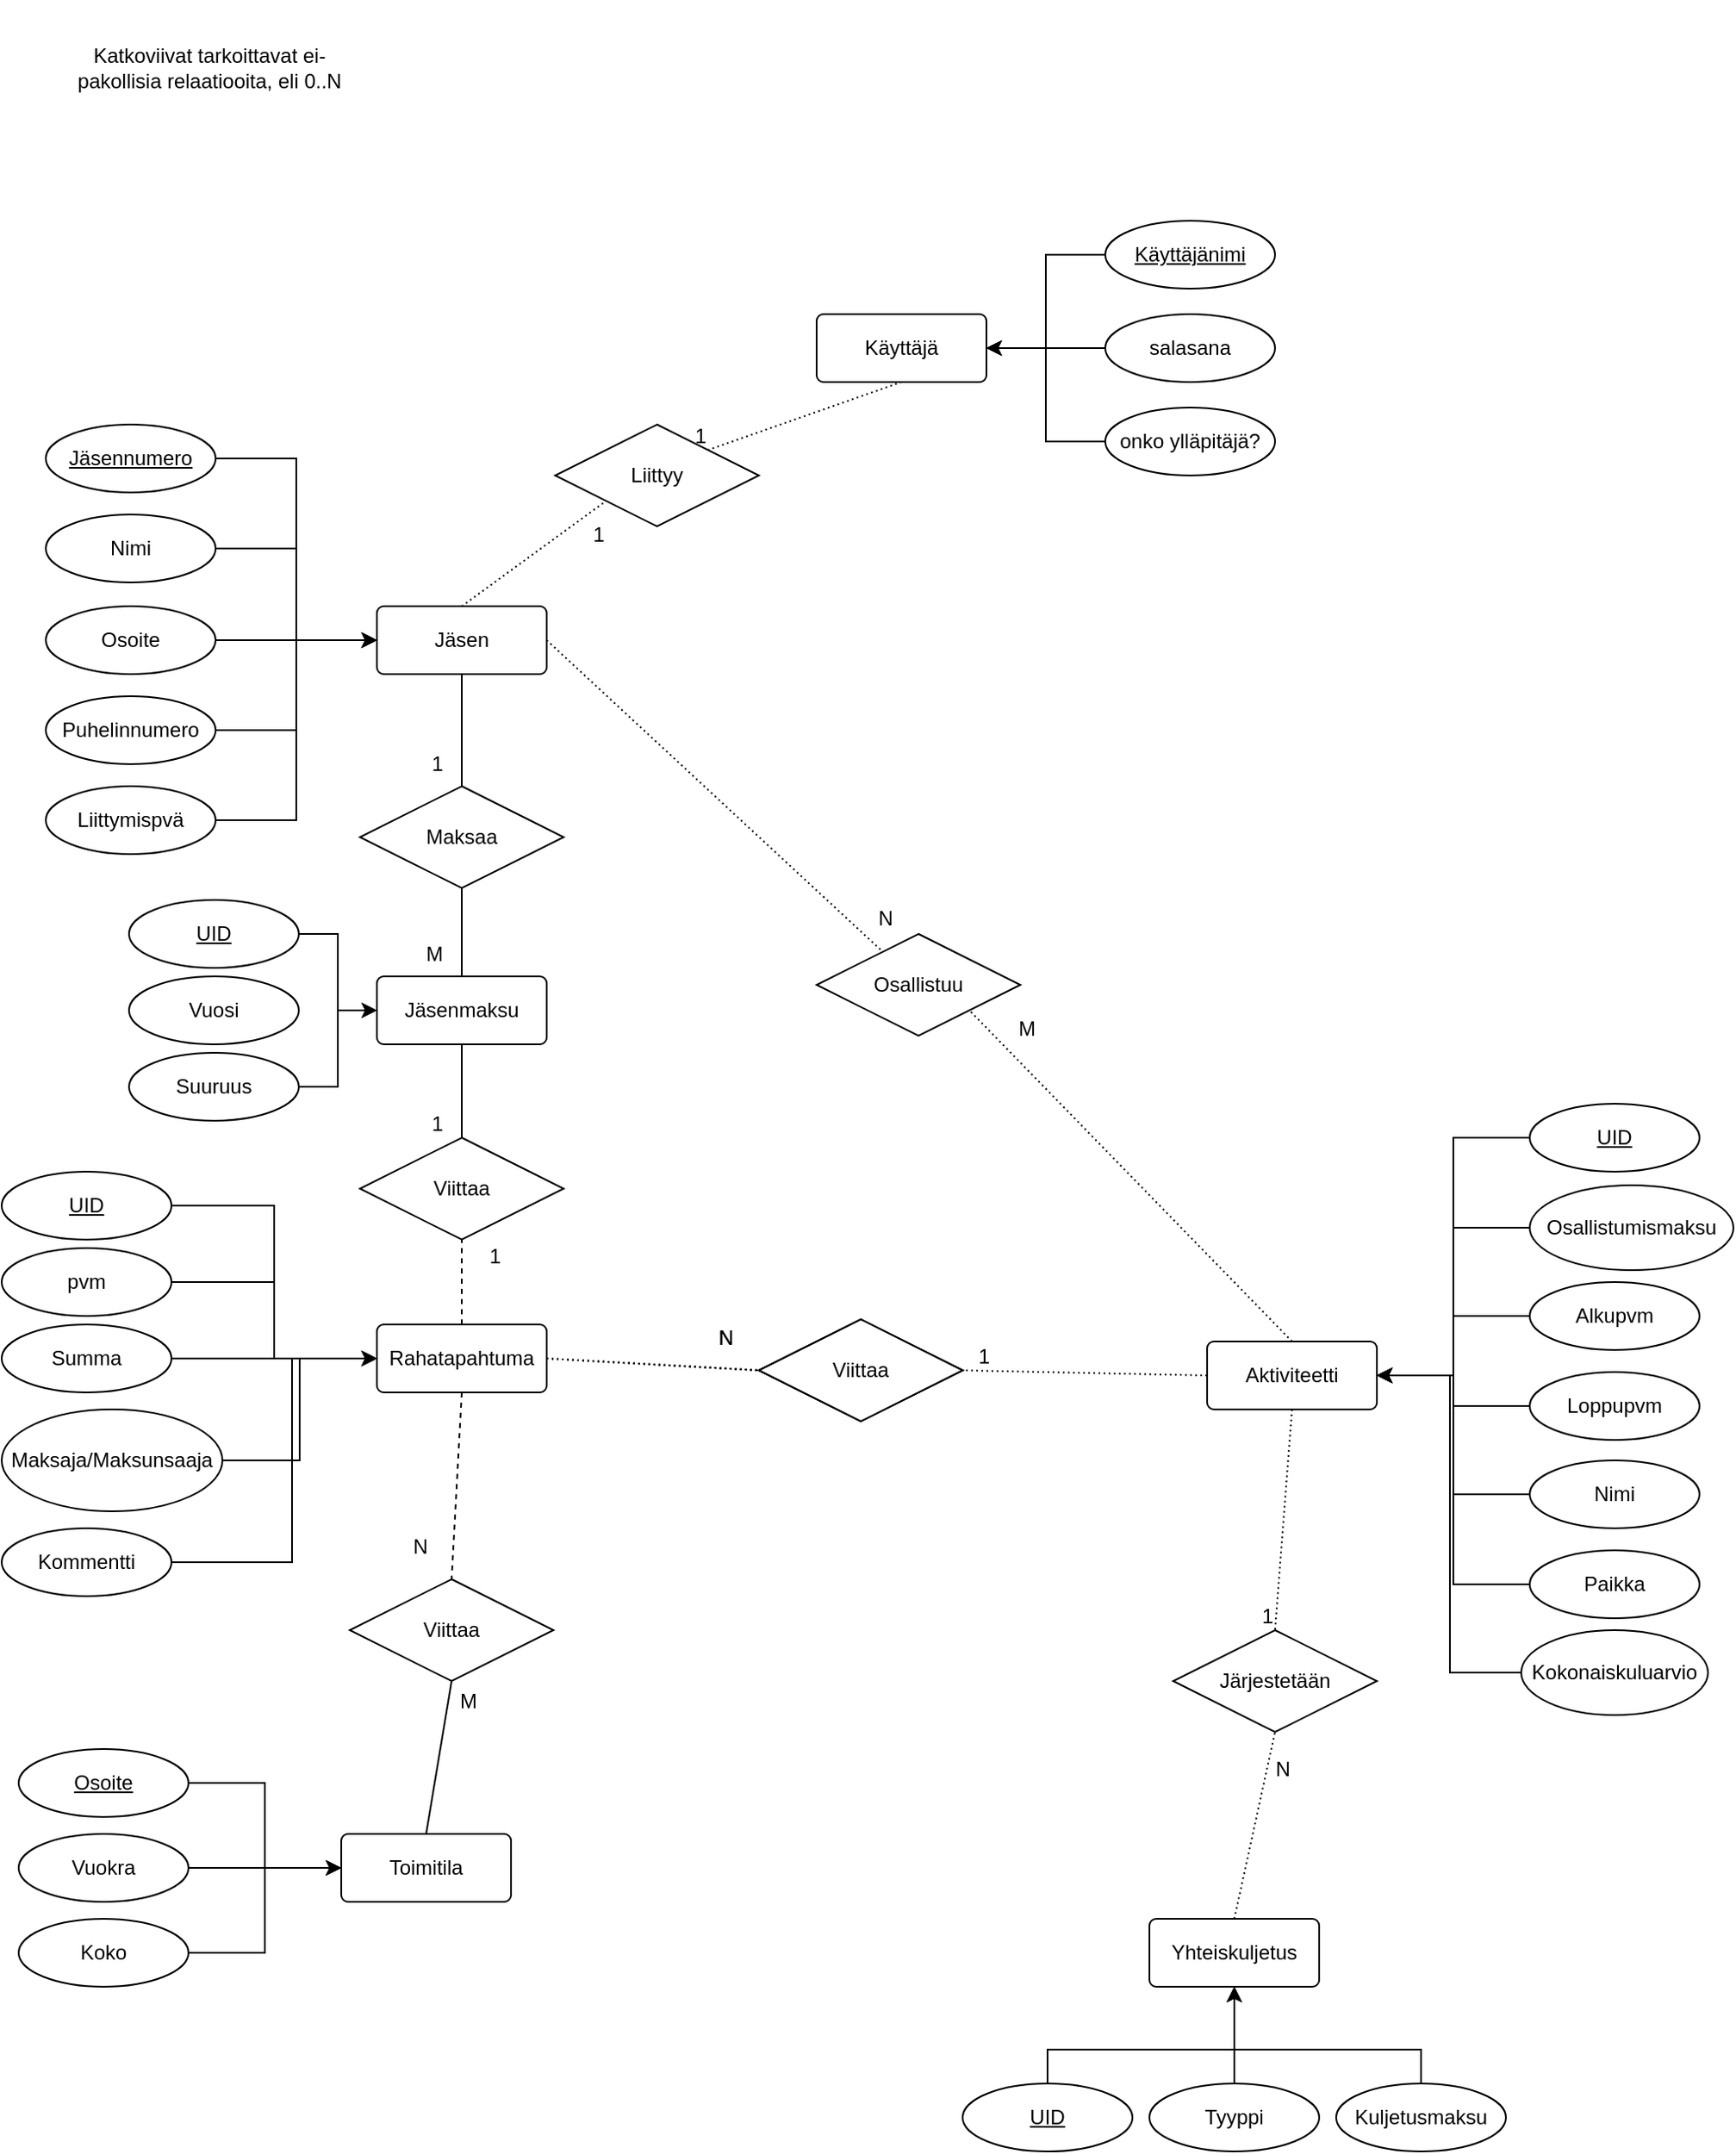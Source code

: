<mxfile version="15.3.8" type="github" pages="2">
  <diagram id="R2lEEEUBdFMjLlhIrx00" name="ER Malli">
    <mxGraphModel dx="981" dy="513" grid="1" gridSize="10" guides="1" tooltips="1" connect="1" arrows="1" fold="1" page="1" pageScale="1" pageWidth="1169" pageHeight="1654" math="0" shadow="0" extFonts="Permanent Marker^https://fonts.googleapis.com/css?family=Permanent+Marker">
      <root>
        <mxCell id="0" />
        <mxCell id="1" parent="0" />
        <mxCell id="zFyLHHzCs4TzFvDmoegh-64" value="Liittyy" style="shape=rhombus;perimeter=rhombusPerimeter;whiteSpace=wrap;html=1;align=center;" vertex="1" parent="1">
          <mxGeometry x="386" y="300" width="120" height="60" as="geometry" />
        </mxCell>
        <mxCell id="zFyLHHzCs4TzFvDmoegh-57" value="Viittaa" style="shape=rhombus;perimeter=rhombusPerimeter;whiteSpace=wrap;html=1;align=center;" vertex="1" parent="1">
          <mxGeometry x="265" y="980" width="120" height="60" as="geometry" />
        </mxCell>
        <mxCell id="zFyLHHzCs4TzFvDmoegh-4" value="" style="group" vertex="1" connectable="0" parent="1">
          <mxGeometry x="770" y="700" width="310" height="360" as="geometry" />
        </mxCell>
        <mxCell id="cWKgkjVp8EU27pou5Kx9-12" value="&lt;div&gt;Aktiviteetti&lt;/div&gt;" style="rounded=1;arcSize=10;whiteSpace=wrap;html=1;align=center;" parent="zFyLHHzCs4TzFvDmoegh-4" vertex="1">
          <mxGeometry y="140" width="100" height="40" as="geometry" />
        </mxCell>
        <mxCell id="cWKgkjVp8EU27pou5Kx9-54" style="edgeStyle=orthogonalEdgeStyle;rounded=0;orthogonalLoop=1;jettySize=auto;html=1;entryX=1;entryY=0.5;entryDx=0;entryDy=0;" parent="zFyLHHzCs4TzFvDmoegh-4" source="cWKgkjVp8EU27pou5Kx9-33" target="cWKgkjVp8EU27pou5Kx9-12" edge="1">
          <mxGeometry relative="1" as="geometry" />
        </mxCell>
        <mxCell id="cWKgkjVp8EU27pou5Kx9-33" value="Alkupvm" style="ellipse;whiteSpace=wrap;html=1;align=center;" parent="zFyLHHzCs4TzFvDmoegh-4" vertex="1">
          <mxGeometry x="190" y="105" width="100" height="40" as="geometry" />
        </mxCell>
        <mxCell id="cWKgkjVp8EU27pou5Kx9-55" style="edgeStyle=orthogonalEdgeStyle;rounded=0;orthogonalLoop=1;jettySize=auto;html=1;" parent="zFyLHHzCs4TzFvDmoegh-4" source="cWKgkjVp8EU27pou5Kx9-34" target="cWKgkjVp8EU27pou5Kx9-12" edge="1">
          <mxGeometry relative="1" as="geometry">
            <mxPoint x="120" y="190" as="targetPoint" />
          </mxGeometry>
        </mxCell>
        <mxCell id="cWKgkjVp8EU27pou5Kx9-34" value="Loppupvm" style="ellipse;whiteSpace=wrap;html=1;align=center;" parent="zFyLHHzCs4TzFvDmoegh-4" vertex="1">
          <mxGeometry x="190" y="158" width="100" height="40" as="geometry" />
        </mxCell>
        <mxCell id="cWKgkjVp8EU27pou5Kx9-56" style="edgeStyle=orthogonalEdgeStyle;rounded=0;orthogonalLoop=1;jettySize=auto;html=1;entryX=1;entryY=0.5;entryDx=0;entryDy=0;" parent="zFyLHHzCs4TzFvDmoegh-4" source="cWKgkjVp8EU27pou5Kx9-36" target="cWKgkjVp8EU27pou5Kx9-12" edge="1">
          <mxGeometry relative="1" as="geometry" />
        </mxCell>
        <mxCell id="cWKgkjVp8EU27pou5Kx9-36" value="Nimi" style="ellipse;whiteSpace=wrap;html=1;align=center;" parent="zFyLHHzCs4TzFvDmoegh-4" vertex="1">
          <mxGeometry x="190" y="210" width="100" height="40" as="geometry" />
        </mxCell>
        <mxCell id="cWKgkjVp8EU27pou5Kx9-57" style="edgeStyle=orthogonalEdgeStyle;rounded=0;orthogonalLoop=1;jettySize=auto;html=1;entryX=1;entryY=0.5;entryDx=0;entryDy=0;" parent="zFyLHHzCs4TzFvDmoegh-4" source="cWKgkjVp8EU27pou5Kx9-37" target="cWKgkjVp8EU27pou5Kx9-12" edge="1">
          <mxGeometry relative="1" as="geometry" />
        </mxCell>
        <mxCell id="cWKgkjVp8EU27pou5Kx9-37" value="Paikka" style="ellipse;whiteSpace=wrap;html=1;align=center;" parent="zFyLHHzCs4TzFvDmoegh-4" vertex="1">
          <mxGeometry x="190" y="263" width="100" height="40" as="geometry" />
        </mxCell>
        <mxCell id="cWKgkjVp8EU27pou5Kx9-50" style="edgeStyle=orthogonalEdgeStyle;rounded=0;orthogonalLoop=1;jettySize=auto;html=1;entryX=1;entryY=0.5;entryDx=0;entryDy=0;" parent="zFyLHHzCs4TzFvDmoegh-4" source="cWKgkjVp8EU27pou5Kx9-40" target="cWKgkjVp8EU27pou5Kx9-12" edge="1">
          <mxGeometry relative="1" as="geometry" />
        </mxCell>
        <mxCell id="cWKgkjVp8EU27pou5Kx9-40" value="&lt;div&gt;UID&lt;/div&gt;" style="ellipse;whiteSpace=wrap;html=1;align=center;fontStyle=4;" parent="zFyLHHzCs4TzFvDmoegh-4" vertex="1">
          <mxGeometry x="190" width="100" height="40" as="geometry" />
        </mxCell>
        <mxCell id="cWKgkjVp8EU27pou5Kx9-58" style="edgeStyle=orthogonalEdgeStyle;rounded=0;orthogonalLoop=1;jettySize=auto;html=1;entryX=1;entryY=0.5;entryDx=0;entryDy=0;" parent="zFyLHHzCs4TzFvDmoegh-4" source="cWKgkjVp8EU27pou5Kx9-41" target="cWKgkjVp8EU27pou5Kx9-12" edge="1">
          <mxGeometry relative="1" as="geometry">
            <Array as="points">
              <mxPoint x="143" y="335" />
              <mxPoint x="143" y="160" />
            </Array>
          </mxGeometry>
        </mxCell>
        <mxCell id="cWKgkjVp8EU27pou5Kx9-41" value="Kokonaiskuluarvio" style="ellipse;whiteSpace=wrap;html=1;align=center;" parent="zFyLHHzCs4TzFvDmoegh-4" vertex="1">
          <mxGeometry x="185" y="310" width="110" height="50" as="geometry" />
        </mxCell>
        <mxCell id="cWKgkjVp8EU27pou5Kx9-53" style="edgeStyle=orthogonalEdgeStyle;rounded=0;orthogonalLoop=1;jettySize=auto;html=1;entryX=1;entryY=0.5;entryDx=0;entryDy=0;" parent="zFyLHHzCs4TzFvDmoegh-4" source="cWKgkjVp8EU27pou5Kx9-42" target="cWKgkjVp8EU27pou5Kx9-12" edge="1">
          <mxGeometry relative="1" as="geometry" />
        </mxCell>
        <mxCell id="cWKgkjVp8EU27pou5Kx9-42" value="Osallistumismaksu" style="ellipse;whiteSpace=wrap;html=1;align=center;" parent="zFyLHHzCs4TzFvDmoegh-4" vertex="1">
          <mxGeometry x="190" y="48" width="120" height="50" as="geometry" />
        </mxCell>
        <mxCell id="zFyLHHzCs4TzFvDmoegh-6" value="" style="group" vertex="1" connectable="0" parent="1">
          <mxGeometry x="626" y="1020" width="333" height="297" as="geometry" />
        </mxCell>
        <mxCell id="zFyLHHzCs4TzFvDmoegh-17" value="" style="group" vertex="1" connectable="0" parent="zFyLHHzCs4TzFvDmoegh-6">
          <mxGeometry x="-566" y="-280" width="130" height="250" as="geometry" />
        </mxCell>
        <mxCell id="cWKgkjVp8EU27pou5Kx9-27" value="UID" style="ellipse;whiteSpace=wrap;html=1;align=center;fontStyle=4;" parent="zFyLHHzCs4TzFvDmoegh-17" vertex="1">
          <mxGeometry width="100" height="40" as="geometry" />
        </mxCell>
        <mxCell id="cWKgkjVp8EU27pou5Kx9-28" value="pvm" style="ellipse;whiteSpace=wrap;html=1;align=center;" parent="zFyLHHzCs4TzFvDmoegh-17" vertex="1">
          <mxGeometry y="45" width="100" height="40" as="geometry" />
        </mxCell>
        <mxCell id="cWKgkjVp8EU27pou5Kx9-29" value="Maksaja/Maksunsaaja" style="ellipse;whiteSpace=wrap;html=1;align=center;" parent="zFyLHHzCs4TzFvDmoegh-17" vertex="1">
          <mxGeometry y="140" width="130" height="60" as="geometry" />
        </mxCell>
        <mxCell id="cWKgkjVp8EU27pou5Kx9-30" value="Kommentti" style="ellipse;whiteSpace=wrap;html=1;align=center;" parent="zFyLHHzCs4TzFvDmoegh-17" vertex="1">
          <mxGeometry y="210" width="100" height="40" as="geometry" />
        </mxCell>
        <mxCell id="cWKgkjVp8EU27pou5Kx9-48" value="Summa" style="ellipse;whiteSpace=wrap;html=1;align=center;" parent="zFyLHHzCs4TzFvDmoegh-17" vertex="1">
          <mxGeometry y="90" width="100" height="40" as="geometry" />
        </mxCell>
        <mxCell id="zFyLHHzCs4TzFvDmoegh-11" value="Järjestetään" style="shape=rhombus;perimeter=rhombusPerimeter;whiteSpace=wrap;html=1;align=center;" vertex="1" parent="zFyLHHzCs4TzFvDmoegh-6">
          <mxGeometry x="124" y="-10" width="120" height="60" as="geometry" />
        </mxCell>
        <mxCell id="zFyLHHzCs4TzFvDmoegh-5" value="" style="group" vertex="1" connectable="0" parent="zFyLHHzCs4TzFvDmoegh-6">
          <mxGeometry y="160" width="320" height="137" as="geometry" />
        </mxCell>
        <mxCell id="cWKgkjVp8EU27pou5Kx9-32" value="Yhteiskuljetus" style="rounded=1;arcSize=10;whiteSpace=wrap;html=1;align=center;" parent="zFyLHHzCs4TzFvDmoegh-5" vertex="1">
          <mxGeometry x="110" width="100" height="40" as="geometry" />
        </mxCell>
        <mxCell id="zFyLHHzCs4TzFvDmoegh-3" style="edgeStyle=orthogonalEdgeStyle;rounded=0;orthogonalLoop=1;jettySize=auto;html=1;entryX=0.5;entryY=1;entryDx=0;entryDy=0;" edge="1" parent="zFyLHHzCs4TzFvDmoegh-5" source="cWKgkjVp8EU27pou5Kx9-38" target="cWKgkjVp8EU27pou5Kx9-32">
          <mxGeometry relative="1" as="geometry" />
        </mxCell>
        <mxCell id="cWKgkjVp8EU27pou5Kx9-38" value="&lt;div&gt;Tyyppi&lt;/div&gt;" style="ellipse;whiteSpace=wrap;html=1;align=center;direction=west;" parent="zFyLHHzCs4TzFvDmoegh-5" vertex="1">
          <mxGeometry x="110" y="97" width="100" height="40" as="geometry" />
        </mxCell>
        <mxCell id="zFyLHHzCs4TzFvDmoegh-2" style="edgeStyle=orthogonalEdgeStyle;rounded=0;orthogonalLoop=1;jettySize=auto;html=1;entryX=0.5;entryY=1;entryDx=0;entryDy=0;" edge="1" parent="zFyLHHzCs4TzFvDmoegh-5" source="cWKgkjVp8EU27pou5Kx9-39" target="cWKgkjVp8EU27pou5Kx9-32">
          <mxGeometry relative="1" as="geometry">
            <Array as="points">
              <mxPoint x="50" y="77" />
              <mxPoint x="160" y="77" />
            </Array>
          </mxGeometry>
        </mxCell>
        <mxCell id="cWKgkjVp8EU27pou5Kx9-39" value="UID" style="ellipse;whiteSpace=wrap;html=1;align=center;fontStyle=4;direction=west;" parent="zFyLHHzCs4TzFvDmoegh-5" vertex="1">
          <mxGeometry y="97" width="100" height="40" as="geometry" />
        </mxCell>
        <mxCell id="zFyLHHzCs4TzFvDmoegh-1" style="edgeStyle=orthogonalEdgeStyle;rounded=0;orthogonalLoop=1;jettySize=auto;html=1;entryX=0.5;entryY=1;entryDx=0;entryDy=0;" edge="1" parent="zFyLHHzCs4TzFvDmoegh-5" source="cWKgkjVp8EU27pou5Kx9-43" target="cWKgkjVp8EU27pou5Kx9-32">
          <mxGeometry relative="1" as="geometry">
            <Array as="points">
              <mxPoint x="270" y="77" />
              <mxPoint x="160" y="77" />
            </Array>
          </mxGeometry>
        </mxCell>
        <mxCell id="cWKgkjVp8EU27pou5Kx9-43" value="Kuljetusmaksu" style="ellipse;whiteSpace=wrap;html=1;align=center;direction=west;" parent="zFyLHHzCs4TzFvDmoegh-5" vertex="1">
          <mxGeometry x="220" y="97" width="100" height="40" as="geometry" />
        </mxCell>
        <mxCell id="zFyLHHzCs4TzFvDmoegh-12" value="" style="endArrow=none;html=1;rounded=0;dashed=1;dashPattern=1 2;exitX=0.5;exitY=0;exitDx=0;exitDy=0;entryX=0.5;entryY=1;entryDx=0;entryDy=0;" edge="1" parent="zFyLHHzCs4TzFvDmoegh-6" source="cWKgkjVp8EU27pou5Kx9-32" target="zFyLHHzCs4TzFvDmoegh-11">
          <mxGeometry relative="1" as="geometry">
            <mxPoint x="-141" y="30" as="sourcePoint" />
            <mxPoint x="-81" y="40" as="targetPoint" />
          </mxGeometry>
        </mxCell>
        <mxCell id="zFyLHHzCs4TzFvDmoegh-13" value="N" style="resizable=0;html=1;align=right;verticalAlign=bottom;" connectable="0" vertex="1" parent="zFyLHHzCs4TzFvDmoegh-12">
          <mxGeometry x="1" relative="1" as="geometry">
            <mxPoint x="10" y="30" as="offset" />
          </mxGeometry>
        </mxCell>
        <mxCell id="zFyLHHzCs4TzFvDmoegh-14" value="" style="endArrow=none;html=1;rounded=0;dashed=1;dashPattern=1 2;entryX=0.5;entryY=0;entryDx=0;entryDy=0;exitX=0.5;exitY=1;exitDx=0;exitDy=0;" edge="1" parent="1" source="cWKgkjVp8EU27pou5Kx9-12" target="zFyLHHzCs4TzFvDmoegh-11">
          <mxGeometry relative="1" as="geometry">
            <mxPoint x="605" y="910" as="sourcePoint" />
            <mxPoint x="765" y="910" as="targetPoint" />
          </mxGeometry>
        </mxCell>
        <mxCell id="zFyLHHzCs4TzFvDmoegh-15" value="1" style="resizable=0;html=1;align=right;verticalAlign=bottom;" connectable="0" vertex="1" parent="zFyLHHzCs4TzFvDmoegh-14">
          <mxGeometry x="1" relative="1" as="geometry" />
        </mxCell>
        <mxCell id="cWKgkjVp8EU27pou5Kx9-11" value="&lt;div&gt;Rahatapahtuma&lt;/div&gt;" style="rounded=1;arcSize=10;whiteSpace=wrap;html=1;align=center;" parent="1" vertex="1">
          <mxGeometry x="281" y="830" width="100" height="40" as="geometry" />
        </mxCell>
        <mxCell id="cWKgkjVp8EU27pou5Kx9-85" style="edgeStyle=orthogonalEdgeStyle;rounded=0;orthogonalLoop=1;jettySize=auto;html=1;entryX=0;entryY=0.5;entryDx=0;entryDy=0;" parent="1" source="cWKgkjVp8EU27pou5Kx9-27" target="cWKgkjVp8EU27pou5Kx9-11" edge="1">
          <mxGeometry relative="1" as="geometry" />
        </mxCell>
        <mxCell id="cWKgkjVp8EU27pou5Kx9-83" style="edgeStyle=orthogonalEdgeStyle;rounded=0;orthogonalLoop=1;jettySize=auto;html=1;entryX=0;entryY=0.5;entryDx=0;entryDy=0;" parent="1" source="cWKgkjVp8EU27pou5Kx9-28" target="cWKgkjVp8EU27pou5Kx9-11" edge="1">
          <mxGeometry relative="1" as="geometry" />
        </mxCell>
        <mxCell id="cWKgkjVp8EU27pou5Kx9-81" style="edgeStyle=orthogonalEdgeStyle;rounded=0;orthogonalLoop=1;jettySize=auto;html=1;entryX=0;entryY=0.5;entryDx=0;entryDy=0;" parent="1" source="cWKgkjVp8EU27pou5Kx9-29" target="cWKgkjVp8EU27pou5Kx9-11" edge="1">
          <mxGeometry relative="1" as="geometry" />
        </mxCell>
        <mxCell id="cWKgkjVp8EU27pou5Kx9-80" style="edgeStyle=orthogonalEdgeStyle;rounded=0;orthogonalLoop=1;jettySize=auto;html=1;entryX=0;entryY=0.5;entryDx=0;entryDy=0;" parent="1" source="cWKgkjVp8EU27pou5Kx9-30" target="cWKgkjVp8EU27pou5Kx9-11" edge="1">
          <mxGeometry relative="1" as="geometry">
            <mxPoint x="241" y="890" as="targetPoint" />
            <Array as="points">
              <mxPoint x="231" y="970" />
              <mxPoint x="231" y="850" />
            </Array>
          </mxGeometry>
        </mxCell>
        <mxCell id="cWKgkjVp8EU27pou5Kx9-84" style="edgeStyle=orthogonalEdgeStyle;rounded=0;orthogonalLoop=1;jettySize=auto;html=1;entryX=0;entryY=0.5;entryDx=0;entryDy=0;" parent="1" source="cWKgkjVp8EU27pou5Kx9-48" target="cWKgkjVp8EU27pou5Kx9-11" edge="1">
          <mxGeometry relative="1" as="geometry" />
        </mxCell>
        <mxCell id="zFyLHHzCs4TzFvDmoegh-18" value="Viittaa" style="shape=rhombus;perimeter=rhombusPerimeter;whiteSpace=wrap;html=1;align=center;" vertex="1" parent="1">
          <mxGeometry x="506" y="827" width="120" height="60" as="geometry" />
        </mxCell>
        <mxCell id="zFyLHHzCs4TzFvDmoegh-19" value="" style="endArrow=none;html=1;rounded=0;dashed=1;dashPattern=1 2;entryX=0;entryY=0.5;entryDx=0;entryDy=0;exitX=1;exitY=0.5;exitDx=0;exitDy=0;" edge="1" parent="1" source="cWKgkjVp8EU27pou5Kx9-11" target="zFyLHHzCs4TzFvDmoegh-18">
          <mxGeometry relative="1" as="geometry">
            <mxPoint x="360" y="920" as="sourcePoint" />
            <mxPoint x="520" y="920" as="targetPoint" />
          </mxGeometry>
        </mxCell>
        <mxCell id="zFyLHHzCs4TzFvDmoegh-20" value="N" style="resizable=0;html=1;align=right;verticalAlign=bottom;" connectable="0" vertex="1" parent="zFyLHHzCs4TzFvDmoegh-19">
          <mxGeometry x="1" relative="1" as="geometry">
            <mxPoint x="-14" y="-10" as="offset" />
          </mxGeometry>
        </mxCell>
        <mxCell id="zFyLHHzCs4TzFvDmoegh-21" value="" style="endArrow=none;html=1;rounded=0;dashed=1;dashPattern=1 2;entryX=1;entryY=0.5;entryDx=0;entryDy=0;exitX=0;exitY=0.5;exitDx=0;exitDy=0;" edge="1" parent="1" source="cWKgkjVp8EU27pou5Kx9-12" target="zFyLHHzCs4TzFvDmoegh-18">
          <mxGeometry relative="1" as="geometry">
            <mxPoint x="610" y="910" as="sourcePoint" />
            <mxPoint x="770" y="910" as="targetPoint" />
          </mxGeometry>
        </mxCell>
        <mxCell id="zFyLHHzCs4TzFvDmoegh-22" value="1" style="resizable=0;html=1;align=right;verticalAlign=bottom;" connectable="0" vertex="1" parent="zFyLHHzCs4TzFvDmoegh-21">
          <mxGeometry x="1" relative="1" as="geometry">
            <mxPoint x="16" as="offset" />
          </mxGeometry>
        </mxCell>
        <mxCell id="zFyLHHzCs4TzFvDmoegh-23" style="edgeStyle=orthogonalEdgeStyle;rounded=0;orthogonalLoop=1;jettySize=auto;html=1;entryX=0;entryY=0.5;entryDx=0;entryDy=0;" edge="1" parent="1" source="cWKgkjVp8EU27pou5Kx9-47" target="cWKgkjVp8EU27pou5Kx9-44">
          <mxGeometry relative="1" as="geometry" />
        </mxCell>
        <mxCell id="cWKgkjVp8EU27pou5Kx9-47" value="&lt;div&gt;Suuruus&lt;/div&gt;" style="ellipse;whiteSpace=wrap;html=1;align=center;" parent="1" vertex="1">
          <mxGeometry x="135" y="670" width="100" height="40" as="geometry" />
        </mxCell>
        <mxCell id="zFyLHHzCs4TzFvDmoegh-24" style="edgeStyle=orthogonalEdgeStyle;rounded=0;orthogonalLoop=1;jettySize=auto;html=1;entryX=0;entryY=0.5;entryDx=0;entryDy=0;" edge="1" parent="1" source="cWKgkjVp8EU27pou5Kx9-46" target="cWKgkjVp8EU27pou5Kx9-44">
          <mxGeometry relative="1" as="geometry" />
        </mxCell>
        <mxCell id="cWKgkjVp8EU27pou5Kx9-46" value="UID" style="ellipse;whiteSpace=wrap;html=1;align=center;fontStyle=4;" parent="1" vertex="1">
          <mxGeometry x="135" y="580" width="100" height="40" as="geometry" />
        </mxCell>
        <mxCell id="zFyLHHzCs4TzFvDmoegh-62" style="edgeStyle=orthogonalEdgeStyle;rounded=0;orthogonalLoop=1;jettySize=auto;html=1;entryX=1;entryY=0.5;entryDx=0;entryDy=0;strokeColor=default;" edge="1" parent="1" source="cWKgkjVp8EU27pou5Kx9-14" target="cWKgkjVp8EU27pou5Kx9-9">
          <mxGeometry relative="1" as="geometry" />
        </mxCell>
        <mxCell id="cWKgkjVp8EU27pou5Kx9-14" value="&lt;div&gt;Käyttäjänimi&lt;/div&gt;" style="ellipse;whiteSpace=wrap;html=1;align=center;fontStyle=4;" parent="1" vertex="1">
          <mxGeometry x="710" y="180" width="100" height="40" as="geometry" />
        </mxCell>
        <mxCell id="zFyLHHzCs4TzFvDmoegh-60" style="edgeStyle=orthogonalEdgeStyle;rounded=0;orthogonalLoop=1;jettySize=auto;html=1;entryX=1;entryY=0.5;entryDx=0;entryDy=0;strokeColor=default;" edge="1" parent="1" source="cWKgkjVp8EU27pou5Kx9-19" target="cWKgkjVp8EU27pou5Kx9-9">
          <mxGeometry relative="1" as="geometry" />
        </mxCell>
        <mxCell id="cWKgkjVp8EU27pou5Kx9-19" value="&lt;div&gt;salasana&lt;/div&gt;" style="ellipse;whiteSpace=wrap;html=1;align=center;" parent="1" vertex="1">
          <mxGeometry x="710" y="235" width="100" height="40" as="geometry" />
        </mxCell>
        <mxCell id="zFyLHHzCs4TzFvDmoegh-63" style="edgeStyle=orthogonalEdgeStyle;rounded=0;orthogonalLoop=1;jettySize=auto;html=1;entryX=1;entryY=0.5;entryDx=0;entryDy=0;strokeColor=default;" edge="1" parent="1" source="cWKgkjVp8EU27pou5Kx9-20" target="cWKgkjVp8EU27pou5Kx9-9">
          <mxGeometry relative="1" as="geometry" />
        </mxCell>
        <mxCell id="cWKgkjVp8EU27pou5Kx9-20" value="onko ylläpitäjä?" style="ellipse;whiteSpace=wrap;html=1;align=center;" parent="1" vertex="1">
          <mxGeometry x="710" y="290" width="100" height="40" as="geometry" />
        </mxCell>
        <mxCell id="zFyLHHzCs4TzFvDmoegh-27" value="Viittaa" style="shape=rhombus;perimeter=rhombusPerimeter;whiteSpace=wrap;html=1;align=center;" vertex="1" parent="1">
          <mxGeometry x="271" y="720" width="120" height="60" as="geometry" />
        </mxCell>
        <mxCell id="zFyLHHzCs4TzFvDmoegh-28" value="" style="endArrow=none;html=1;rounded=0;entryX=0.5;entryY=0;entryDx=0;entryDy=0;exitX=0.5;exitY=1;exitDx=0;exitDy=0;" edge="1" parent="1" target="zFyLHHzCs4TzFvDmoegh-27" source="cWKgkjVp8EU27pou5Kx9-44">
          <mxGeometry relative="1" as="geometry">
            <mxPoint x="340" y="713" as="sourcePoint" />
            <mxPoint x="479" y="783" as="targetPoint" />
          </mxGeometry>
        </mxCell>
        <mxCell id="zFyLHHzCs4TzFvDmoegh-29" value="1" style="resizable=0;html=1;align=right;verticalAlign=bottom;" connectable="0" vertex="1" parent="zFyLHHzCs4TzFvDmoegh-28">
          <mxGeometry x="1" relative="1" as="geometry">
            <mxPoint x="-11" as="offset" />
          </mxGeometry>
        </mxCell>
        <mxCell id="zFyLHHzCs4TzFvDmoegh-33" value="Vuosi" style="ellipse;whiteSpace=wrap;html=1;align=center;" vertex="1" parent="1">
          <mxGeometry x="135" y="625" width="100" height="40" as="geometry" />
        </mxCell>
        <mxCell id="zFyLHHzCs4TzFvDmoegh-34" value="" style="endArrow=none;html=1;rounded=0;entryX=0.5;entryY=1;entryDx=0;entryDy=0;exitX=0.5;exitY=0;exitDx=0;exitDy=0;dashed=1;" edge="1" parent="1" source="cWKgkjVp8EU27pou5Kx9-11" target="zFyLHHzCs4TzFvDmoegh-27">
          <mxGeometry relative="1" as="geometry">
            <mxPoint x="325.5" y="815" as="sourcePoint" />
            <mxPoint x="336.5" y="795" as="targetPoint" />
          </mxGeometry>
        </mxCell>
        <mxCell id="zFyLHHzCs4TzFvDmoegh-35" value="1" style="resizable=0;html=1;align=right;verticalAlign=bottom;" connectable="0" vertex="1" parent="zFyLHHzCs4TzFvDmoegh-34">
          <mxGeometry x="1" relative="1" as="geometry">
            <mxPoint x="23" y="18" as="offset" />
          </mxGeometry>
        </mxCell>
        <mxCell id="zFyLHHzCs4TzFvDmoegh-36" value="" style="endArrow=none;html=1;rounded=0;entryX=0.5;entryY=0;entryDx=0;entryDy=0;exitX=0.5;exitY=1;exitDx=0;exitDy=0;" edge="1" parent="1" source="zFyLHHzCs4TzFvDmoegh-32" target="cWKgkjVp8EU27pou5Kx9-44">
          <mxGeometry relative="1" as="geometry">
            <mxPoint x="380.43" y="565" as="sourcePoint" />
            <mxPoint x="380.43" y="620" as="targetPoint" />
          </mxGeometry>
        </mxCell>
        <mxCell id="zFyLHHzCs4TzFvDmoegh-37" value="M" style="resizable=0;html=1;align=right;verticalAlign=bottom;" connectable="0" vertex="1" parent="zFyLHHzCs4TzFvDmoegh-36">
          <mxGeometry x="1" relative="1" as="geometry">
            <mxPoint x="-11" y="-5" as="offset" />
          </mxGeometry>
        </mxCell>
        <mxCell id="cWKgkjVp8EU27pou5Kx9-44" value="Jäsenmaksu" style="rounded=1;arcSize=10;whiteSpace=wrap;html=1;align=center;" parent="1" vertex="1">
          <mxGeometry x="281" y="625" width="100" height="40" as="geometry" />
        </mxCell>
        <mxCell id="zFyLHHzCs4TzFvDmoegh-40" value="&lt;div&gt;Osallistuu&lt;/div&gt;" style="shape=rhombus;perimeter=rhombusPerimeter;whiteSpace=wrap;html=1;align=center;" vertex="1" parent="1">
          <mxGeometry x="540" y="600" width="120" height="60" as="geometry" />
        </mxCell>
        <mxCell id="zFyLHHzCs4TzFvDmoegh-41" value="" style="endArrow=none;html=1;rounded=0;dashed=1;dashPattern=1 2;exitX=1;exitY=0.5;exitDx=0;exitDy=0;" edge="1" parent="1" source="cWKgkjVp8EU27pou5Kx9-10" target="zFyLHHzCs4TzFvDmoegh-40">
          <mxGeometry relative="1" as="geometry">
            <mxPoint x="440" y="520" as="sourcePoint" />
            <mxPoint x="600" y="520" as="targetPoint" />
          </mxGeometry>
        </mxCell>
        <mxCell id="zFyLHHzCs4TzFvDmoegh-42" value="N" style="resizable=0;html=1;align=right;verticalAlign=bottom;" connectable="0" vertex="1" parent="zFyLHHzCs4TzFvDmoegh-41">
          <mxGeometry x="1" relative="1" as="geometry">
            <mxPoint x="6" y="-11" as="offset" />
          </mxGeometry>
        </mxCell>
        <mxCell id="zFyLHHzCs4TzFvDmoegh-43" value="" style="endArrow=none;html=1;rounded=0;dashed=1;dashPattern=1 2;exitX=0.5;exitY=0;exitDx=0;exitDy=0;entryX=1;entryY=1;entryDx=0;entryDy=0;" edge="1" parent="1" source="cWKgkjVp8EU27pou5Kx9-12" target="zFyLHHzCs4TzFvDmoegh-40">
          <mxGeometry relative="1" as="geometry">
            <mxPoint x="580" y="710" as="sourcePoint" />
            <mxPoint x="740" y="710" as="targetPoint" />
          </mxGeometry>
        </mxCell>
        <mxCell id="zFyLHHzCs4TzFvDmoegh-44" value="M" style="resizable=0;html=1;align=right;verticalAlign=bottom;" connectable="0" vertex="1" parent="zFyLHHzCs4TzFvDmoegh-43">
          <mxGeometry x="1" relative="1" as="geometry">
            <mxPoint x="40" y="20" as="offset" />
          </mxGeometry>
        </mxCell>
        <mxCell id="zFyLHHzCs4TzFvDmoegh-45" value="Katkoviivat tarkoittavat ei-pakollisia relaatiooita, eli 0..N" style="text;html=1;strokeColor=none;fillColor=none;align=center;verticalAlign=middle;whiteSpace=wrap;rounded=0;" vertex="1" parent="1">
          <mxGeometry x="95" y="50" width="175" height="80" as="geometry" />
        </mxCell>
        <mxCell id="cWKgkjVp8EU27pou5Kx9-13" value="&lt;div&gt;Toimitila&lt;/div&gt;" style="rounded=1;arcSize=10;whiteSpace=wrap;html=1;align=center;" parent="1" vertex="1">
          <mxGeometry x="260" y="1130" width="100" height="40" as="geometry" />
        </mxCell>
        <mxCell id="zFyLHHzCs4TzFvDmoegh-47" style="edgeStyle=orthogonalEdgeStyle;rounded=0;orthogonalLoop=1;jettySize=auto;html=1;entryX=0;entryY=0.5;entryDx=0;entryDy=0;" edge="1" parent="1" source="cWKgkjVp8EU27pou5Kx9-62" target="cWKgkjVp8EU27pou5Kx9-13">
          <mxGeometry relative="1" as="geometry" />
        </mxCell>
        <mxCell id="cWKgkjVp8EU27pou5Kx9-62" value="Osoite" style="ellipse;whiteSpace=wrap;html=1;align=center;fontStyle=4;" parent="1" vertex="1">
          <mxGeometry x="70" y="1080" width="100" height="40" as="geometry" />
        </mxCell>
        <mxCell id="zFyLHHzCs4TzFvDmoegh-48" style="edgeStyle=orthogonalEdgeStyle;rounded=0;orthogonalLoop=1;jettySize=auto;html=1;entryX=0;entryY=0.5;entryDx=0;entryDy=0;" edge="1" parent="1" source="cWKgkjVp8EU27pou5Kx9-63" target="cWKgkjVp8EU27pou5Kx9-13">
          <mxGeometry relative="1" as="geometry" />
        </mxCell>
        <mxCell id="cWKgkjVp8EU27pou5Kx9-63" value="Vuokra" style="ellipse;whiteSpace=wrap;html=1;align=center;" parent="1" vertex="1">
          <mxGeometry x="70" y="1130" width="100" height="40" as="geometry" />
        </mxCell>
        <mxCell id="zFyLHHzCs4TzFvDmoegh-46" style="edgeStyle=orthogonalEdgeStyle;rounded=0;orthogonalLoop=1;jettySize=auto;html=1;entryX=0;entryY=0.5;entryDx=0;entryDy=0;" edge="1" parent="1" source="cWKgkjVp8EU27pou5Kx9-64" target="cWKgkjVp8EU27pou5Kx9-13">
          <mxGeometry relative="1" as="geometry" />
        </mxCell>
        <mxCell id="cWKgkjVp8EU27pou5Kx9-64" value="Koko" style="ellipse;whiteSpace=wrap;html=1;align=center;" parent="1" vertex="1">
          <mxGeometry x="70" y="1180" width="100" height="40" as="geometry" />
        </mxCell>
        <mxCell id="zFyLHHzCs4TzFvDmoegh-49" value="Viittaa" style="shape=rhombus;perimeter=rhombusPerimeter;whiteSpace=wrap;html=1;align=center;" vertex="1" parent="1">
          <mxGeometry x="506" y="827" width="120" height="60" as="geometry" />
        </mxCell>
        <mxCell id="zFyLHHzCs4TzFvDmoegh-50" value="" style="endArrow=none;html=1;rounded=0;dashed=1;dashPattern=1 2;entryX=0;entryY=0.5;entryDx=0;entryDy=0;exitX=1;exitY=0.5;exitDx=0;exitDy=0;" edge="1" target="zFyLHHzCs4TzFvDmoegh-49" parent="1">
          <mxGeometry relative="1" as="geometry">
            <mxPoint x="381" y="850" as="sourcePoint" />
            <mxPoint x="520" y="920" as="targetPoint" />
          </mxGeometry>
        </mxCell>
        <mxCell id="zFyLHHzCs4TzFvDmoegh-51" value="N" style="resizable=0;html=1;align=right;verticalAlign=bottom;" connectable="0" vertex="1" parent="zFyLHHzCs4TzFvDmoegh-50">
          <mxGeometry x="1" relative="1" as="geometry">
            <mxPoint x="-14" y="-10" as="offset" />
          </mxGeometry>
        </mxCell>
        <mxCell id="zFyLHHzCs4TzFvDmoegh-52" value="Viittaa" style="shape=rhombus;perimeter=rhombusPerimeter;whiteSpace=wrap;html=1;align=center;" vertex="1" parent="1">
          <mxGeometry x="506" y="827" width="120" height="60" as="geometry" />
        </mxCell>
        <mxCell id="zFyLHHzCs4TzFvDmoegh-53" value="" style="endArrow=none;html=1;rounded=0;dashed=1;dashPattern=1 2;entryX=0;entryY=0.5;entryDx=0;entryDy=0;exitX=1;exitY=0.5;exitDx=0;exitDy=0;" edge="1" target="zFyLHHzCs4TzFvDmoegh-52" parent="1">
          <mxGeometry relative="1" as="geometry">
            <mxPoint x="381" y="850" as="sourcePoint" />
            <mxPoint x="520" y="920" as="targetPoint" />
          </mxGeometry>
        </mxCell>
        <mxCell id="zFyLHHzCs4TzFvDmoegh-54" value="N" style="resizable=0;html=1;align=right;verticalAlign=bottom;" connectable="0" vertex="1" parent="zFyLHHzCs4TzFvDmoegh-53">
          <mxGeometry x="1" relative="1" as="geometry">
            <mxPoint x="-14" y="-10" as="offset" />
          </mxGeometry>
        </mxCell>
        <mxCell id="zFyLHHzCs4TzFvDmoegh-55" value="" style="endArrow=none;html=1;rounded=0;entryX=0.5;entryY=1;entryDx=0;entryDy=0;exitX=0.5;exitY=0;exitDx=0;exitDy=0;strokeColor=default;" edge="1" parent="1" source="cWKgkjVp8EU27pou5Kx9-13" target="zFyLHHzCs4TzFvDmoegh-57">
          <mxGeometry relative="1" as="geometry">
            <mxPoint x="529" y="1013" as="sourcePoint" />
            <mxPoint x="385" y="1010" as="targetPoint" />
          </mxGeometry>
        </mxCell>
        <mxCell id="zFyLHHzCs4TzFvDmoegh-56" value="M" style="resizable=0;html=1;align=right;verticalAlign=bottom;" connectable="0" vertex="1" parent="zFyLHHzCs4TzFvDmoegh-55">
          <mxGeometry x="1" relative="1" as="geometry">
            <mxPoint x="16" y="20" as="offset" />
          </mxGeometry>
        </mxCell>
        <mxCell id="zFyLHHzCs4TzFvDmoegh-58" value="" style="endArrow=none;html=1;rounded=0;entryX=0.5;entryY=0;entryDx=0;entryDy=0;exitX=0.5;exitY=1;exitDx=0;exitDy=0;dashed=1;" edge="1" parent="1" target="zFyLHHzCs4TzFvDmoegh-57" source="cWKgkjVp8EU27pou5Kx9-11">
          <mxGeometry relative="1" as="geometry">
            <mxPoint x="140" y="1003" as="sourcePoint" />
            <mxPoint x="279" y="1073" as="targetPoint" />
          </mxGeometry>
        </mxCell>
        <mxCell id="zFyLHHzCs4TzFvDmoegh-59" value="N" style="resizable=0;html=1;align=right;verticalAlign=bottom;" connectable="0" vertex="1" parent="zFyLHHzCs4TzFvDmoegh-58">
          <mxGeometry x="1" relative="1" as="geometry">
            <mxPoint x="-14" y="-10" as="offset" />
          </mxGeometry>
        </mxCell>
        <mxCell id="cWKgkjVp8EU27pou5Kx9-9" value="&lt;div&gt;Käyttäjä&lt;/div&gt;" style="rounded=1;arcSize=10;whiteSpace=wrap;html=1;align=center;" parent="1" vertex="1">
          <mxGeometry x="540" y="235" width="100" height="40" as="geometry" />
        </mxCell>
        <mxCell id="zFyLHHzCs4TzFvDmoegh-65" value="" style="endArrow=none;html=1;rounded=0;dashed=1;dashPattern=1 2;strokeColor=default;exitX=0.5;exitY=1;exitDx=0;exitDy=0;entryX=1;entryY=0;entryDx=0;entryDy=0;" edge="1" parent="1" source="cWKgkjVp8EU27pou5Kx9-9" target="zFyLHHzCs4TzFvDmoegh-64">
          <mxGeometry relative="1" as="geometry">
            <mxPoint x="500" y="300" as="sourcePoint" />
            <mxPoint x="660" y="300" as="targetPoint" />
          </mxGeometry>
        </mxCell>
        <mxCell id="zFyLHHzCs4TzFvDmoegh-66" value="1" style="resizable=0;html=1;align=right;verticalAlign=bottom;" connectable="0" vertex="1" parent="zFyLHHzCs4TzFvDmoegh-65">
          <mxGeometry x="1" relative="1" as="geometry" />
        </mxCell>
        <mxCell id="cWKgkjVp8EU27pou5Kx9-10" value="&lt;div&gt;Jäsen&lt;/div&gt;" style="rounded=1;arcSize=10;whiteSpace=wrap;html=1;align=center;" parent="1" vertex="1">
          <mxGeometry x="281" y="407" width="100" height="40" as="geometry" />
        </mxCell>
        <mxCell id="cWKgkjVp8EU27pou5Kx9-77" style="edgeStyle=orthogonalEdgeStyle;rounded=0;orthogonalLoop=1;jettySize=auto;html=1;entryX=0;entryY=0.5;entryDx=0;entryDy=0;" parent="1" source="cWKgkjVp8EU27pou5Kx9-22" target="cWKgkjVp8EU27pou5Kx9-10" edge="1">
          <mxGeometry x="86" y="300" as="geometry" />
        </mxCell>
        <mxCell id="cWKgkjVp8EU27pou5Kx9-22" value="Jäsennumero" style="ellipse;whiteSpace=wrap;html=1;align=center;fontStyle=4;" parent="1" vertex="1">
          <mxGeometry x="86" y="300" width="100" height="40" as="geometry" />
        </mxCell>
        <mxCell id="cWKgkjVp8EU27pou5Kx9-75" style="edgeStyle=orthogonalEdgeStyle;rounded=0;orthogonalLoop=1;jettySize=auto;html=1;entryX=0;entryY=0.5;entryDx=0;entryDy=0;" parent="1" source="cWKgkjVp8EU27pou5Kx9-23" target="cWKgkjVp8EU27pou5Kx9-10" edge="1">
          <mxGeometry x="86" y="300" as="geometry" />
        </mxCell>
        <mxCell id="cWKgkjVp8EU27pou5Kx9-23" value="Osoite" style="ellipse;whiteSpace=wrap;html=1;align=center;" parent="1" vertex="1">
          <mxGeometry x="86" y="407" width="100" height="40" as="geometry" />
        </mxCell>
        <mxCell id="cWKgkjVp8EU27pou5Kx9-76" style="edgeStyle=orthogonalEdgeStyle;rounded=0;orthogonalLoop=1;jettySize=auto;html=1;entryX=0;entryY=0.5;entryDx=0;entryDy=0;" parent="1" source="cWKgkjVp8EU27pou5Kx9-24" target="cWKgkjVp8EU27pou5Kx9-10" edge="1">
          <mxGeometry x="86" y="300" as="geometry" />
        </mxCell>
        <mxCell id="cWKgkjVp8EU27pou5Kx9-24" value="Nimi" style="ellipse;whiteSpace=wrap;html=1;align=center;" parent="1" vertex="1">
          <mxGeometry x="86" y="353" width="100" height="40" as="geometry" />
        </mxCell>
        <mxCell id="cWKgkjVp8EU27pou5Kx9-73" style="edgeStyle=orthogonalEdgeStyle;rounded=0;orthogonalLoop=1;jettySize=auto;html=1;entryX=0;entryY=0.5;entryDx=0;entryDy=0;" parent="1" source="cWKgkjVp8EU27pou5Kx9-25" target="cWKgkjVp8EU27pou5Kx9-10" edge="1">
          <mxGeometry x="86" y="300" as="geometry" />
        </mxCell>
        <mxCell id="cWKgkjVp8EU27pou5Kx9-25" value="Puhelinnumero" style="ellipse;whiteSpace=wrap;html=1;align=center;" parent="1" vertex="1">
          <mxGeometry x="86" y="460" width="100" height="40" as="geometry" />
        </mxCell>
        <mxCell id="cWKgkjVp8EU27pou5Kx9-72" style="edgeStyle=orthogonalEdgeStyle;rounded=0;orthogonalLoop=1;jettySize=auto;html=1;entryX=0;entryY=0.5;entryDx=0;entryDy=0;" parent="1" source="cWKgkjVp8EU27pou5Kx9-26" target="cWKgkjVp8EU27pou5Kx9-10" edge="1">
          <mxGeometry x="86" y="300" as="geometry" />
        </mxCell>
        <mxCell id="cWKgkjVp8EU27pou5Kx9-26" value="Liittymispvä" style="ellipse;whiteSpace=wrap;html=1;align=center;" parent="1" vertex="1">
          <mxGeometry x="86" y="513" width="100" height="40" as="geometry" />
        </mxCell>
        <mxCell id="zFyLHHzCs4TzFvDmoegh-32" value="Maksaa" style="shape=rhombus;perimeter=rhombusPerimeter;whiteSpace=wrap;html=1;align=center;" vertex="1" parent="1">
          <mxGeometry x="271" y="513" width="120" height="60" as="geometry" />
        </mxCell>
        <mxCell id="zFyLHHzCs4TzFvDmoegh-38" value="" style="endArrow=none;html=1;rounded=0;entryX=0.5;entryY=0;entryDx=0;entryDy=0;exitX=0.5;exitY=1;exitDx=0;exitDy=0;" edge="1" parent="1" source="cWKgkjVp8EU27pou5Kx9-10" target="zFyLHHzCs4TzFvDmoegh-32">
          <mxGeometry x="86" y="300" as="geometry">
            <mxPoint x="341" y="583" as="sourcePoint" />
            <mxPoint x="341" y="635" as="targetPoint" />
          </mxGeometry>
        </mxCell>
        <mxCell id="zFyLHHzCs4TzFvDmoegh-39" value="1" style="resizable=0;html=1;align=right;verticalAlign=bottom;" connectable="0" vertex="1" parent="zFyLHHzCs4TzFvDmoegh-38">
          <mxGeometry x="1" relative="1" as="geometry">
            <mxPoint x="-11" y="-5" as="offset" />
          </mxGeometry>
        </mxCell>
        <mxCell id="zFyLHHzCs4TzFvDmoegh-67" value="" style="endArrow=none;html=1;rounded=0;dashed=1;dashPattern=1 2;strokeColor=default;entryX=0;entryY=1;entryDx=0;entryDy=0;exitX=0.5;exitY=0;exitDx=0;exitDy=0;" edge="1" parent="1" source="cWKgkjVp8EU27pou5Kx9-10" target="zFyLHHzCs4TzFvDmoegh-64">
          <mxGeometry x="86" y="300" as="geometry">
            <mxPoint x="281" y="393" as="sourcePoint" />
            <mxPoint x="441" y="393" as="targetPoint" />
          </mxGeometry>
        </mxCell>
        <mxCell id="zFyLHHzCs4TzFvDmoegh-68" value="1" style="resizable=0;html=1;align=right;verticalAlign=bottom;" connectable="0" vertex="1" parent="zFyLHHzCs4TzFvDmoegh-67">
          <mxGeometry x="1" relative="1" as="geometry">
            <mxPoint y="28" as="offset" />
          </mxGeometry>
        </mxCell>
      </root>
    </mxGraphModel>
  </diagram>
  <diagram id="QAfRy7RAp1WXb8EBR2tK" name="Tietokantamalli">
    <mxGraphModel dx="1422" dy="744" grid="1" gridSize="10" guides="1" tooltips="1" connect="1" arrows="1" fold="1" page="1" pageScale="1" pageWidth="1169" pageHeight="1654" math="0" shadow="0">
      <root>
        <mxCell id="8X1UbPL5I5wBAcbN6JK5-0" />
        <mxCell id="8X1UbPL5I5wBAcbN6JK5-1" parent="8X1UbPL5I5wBAcbN6JK5-0" />
        <mxCell id="8X1UbPL5I5wBAcbN6JK5-2" value="Käyttäjä" style="swimlane;fontStyle=0;childLayout=stackLayout;horizontal=1;startSize=26;horizontalStack=0;resizeParent=1;resizeParentMax=0;resizeLast=0;collapsible=1;marginBottom=0;align=center;fontSize=14;" vertex="1" parent="8X1UbPL5I5wBAcbN6JK5-1">
          <mxGeometry x="170" y="350" width="160" height="116" as="geometry">
            <mxRectangle x="140" y="650" width="50" height="26" as="alternateBounds" />
          </mxGeometry>
        </mxCell>
        <mxCell id="8X1UbPL5I5wBAcbN6JK5-3" value="Käyttäjätunnus" style="text;strokeColor=none;fillColor=none;spacingLeft=4;spacingRight=4;overflow=hidden;rotatable=0;points=[[0,0.5],[1,0.5]];portConstraint=eastwest;fontSize=12;fontStyle=4" vertex="1" parent="8X1UbPL5I5wBAcbN6JK5-2">
          <mxGeometry y="26" width="160" height="30" as="geometry" />
        </mxCell>
        <mxCell id="8X1UbPL5I5wBAcbN6JK5-4" value="salasana" style="text;strokeColor=none;fillColor=none;spacingLeft=4;spacingRight=4;overflow=hidden;rotatable=0;points=[[0,0.5],[1,0.5]];portConstraint=eastwest;fontSize=12;" vertex="1" parent="8X1UbPL5I5wBAcbN6JK5-2">
          <mxGeometry y="56" width="160" height="30" as="geometry" />
        </mxCell>
        <mxCell id="8X1UbPL5I5wBAcbN6JK5-5" value="Ylläpitäjä?" style="text;strokeColor=none;fillColor=none;spacingLeft=4;spacingRight=4;overflow=hidden;rotatable=0;points=[[0,0.5],[1,0.5]];portConstraint=eastwest;fontSize=12;" vertex="1" parent="8X1UbPL5I5wBAcbN6JK5-2">
          <mxGeometry y="86" width="160" height="30" as="geometry" />
        </mxCell>
        <mxCell id="8X1UbPL5I5wBAcbN6JK5-15" value="Jäsen" style="swimlane;fontStyle=0;childLayout=stackLayout;horizontal=1;startSize=26;horizontalStack=0;resizeParent=1;resizeParentMax=0;resizeLast=0;collapsible=1;marginBottom=0;align=center;fontSize=14;" vertex="1" parent="8X1UbPL5I5wBAcbN6JK5-1">
          <mxGeometry x="770" y="322" width="160" height="176" as="geometry" />
        </mxCell>
        <mxCell id="8X1UbPL5I5wBAcbN6JK5-16" value="Jäsennumero" style="text;strokeColor=none;fillColor=none;spacingLeft=4;spacingRight=4;overflow=hidden;rotatable=0;points=[[0,0.5],[1,0.5]];portConstraint=eastwest;fontSize=12;fontStyle=4" vertex="1" parent="8X1UbPL5I5wBAcbN6JK5-15">
          <mxGeometry y="26" width="160" height="30" as="geometry" />
        </mxCell>
        <mxCell id="8X1UbPL5I5wBAcbN6JK5-17" value="Nimi" style="text;strokeColor=none;fillColor=none;spacingLeft=4;spacingRight=4;overflow=hidden;rotatable=0;points=[[0,0.5],[1,0.5]];portConstraint=eastwest;fontSize=12;" vertex="1" parent="8X1UbPL5I5wBAcbN6JK5-15">
          <mxGeometry y="56" width="160" height="30" as="geometry" />
        </mxCell>
        <mxCell id="8X1UbPL5I5wBAcbN6JK5-18" value="Osoite" style="text;strokeColor=none;fillColor=none;spacingLeft=4;spacingRight=4;overflow=hidden;rotatable=0;points=[[0,0.5],[1,0.5]];portConstraint=eastwest;fontSize=12;" vertex="1" parent="8X1UbPL5I5wBAcbN6JK5-15">
          <mxGeometry y="86" width="160" height="30" as="geometry" />
        </mxCell>
        <mxCell id="8X1UbPL5I5wBAcbN6JK5-24" value="Puhelinnumero" style="text;strokeColor=none;fillColor=none;spacingLeft=4;spacingRight=4;overflow=hidden;rotatable=0;points=[[0,0.5],[1,0.5]];portConstraint=eastwest;fontSize=12;" vertex="1" parent="8X1UbPL5I5wBAcbN6JK5-15">
          <mxGeometry y="116" width="160" height="30" as="geometry" />
        </mxCell>
        <mxCell id="8X1UbPL5I5wBAcbN6JK5-23" value="Liittymispvä" style="text;strokeColor=none;fillColor=none;spacingLeft=4;spacingRight=4;overflow=hidden;rotatable=0;points=[[0,0.5],[1,0.5]];portConstraint=eastwest;fontSize=12;" vertex="1" parent="8X1UbPL5I5wBAcbN6JK5-15">
          <mxGeometry y="146" width="160" height="30" as="geometry" />
        </mxCell>
        <mxCell id="8X1UbPL5I5wBAcbN6JK5-19" style="edgeStyle=orthogonalEdgeStyle;rounded=0;orthogonalLoop=1;jettySize=auto;html=1;exitX=0;exitY=0.5;exitDx=0;exitDy=0;entryX=1;entryY=0.5;entryDx=0;entryDy=0;strokeColor=default;" edge="1" parent="8X1UbPL5I5wBAcbN6JK5-1" source="8X1UbPL5I5wBAcbN6JK5-13" target="8X1UbPL5I5wBAcbN6JK5-3">
          <mxGeometry relative="1" as="geometry" />
        </mxCell>
        <mxCell id="8X1UbPL5I5wBAcbN6JK5-21" value="" style="group" vertex="1" connectable="0" parent="8X1UbPL5I5wBAcbN6JK5-1">
          <mxGeometry x="450" y="290" width="160" height="172" as="geometry" />
        </mxCell>
        <mxCell id="8X1UbPL5I5wBAcbN6JK5-11" value="Jäsenen käyttäjä" style="swimlane;fontStyle=0;childLayout=stackLayout;horizontal=1;startSize=26;horizontalStack=0;resizeParent=1;resizeParentMax=0;resizeLast=0;collapsible=1;marginBottom=0;align=center;fontSize=14;" vertex="1" parent="8X1UbPL5I5wBAcbN6JK5-21">
          <mxGeometry y="86" width="160" height="86" as="geometry" />
        </mxCell>
        <mxCell id="8X1UbPL5I5wBAcbN6JK5-12" value="Jäsennumero" style="text;strokeColor=none;fillColor=none;spacingLeft=4;spacingRight=4;overflow=hidden;rotatable=0;points=[[0,0.5],[1,0.5]];portConstraint=eastwest;fontSize=12;fontStyle=4" vertex="1" parent="8X1UbPL5I5wBAcbN6JK5-11">
          <mxGeometry y="26" width="160" height="30" as="geometry" />
        </mxCell>
        <mxCell id="8X1UbPL5I5wBAcbN6JK5-13" value="Käyttäjätunnus" style="text;strokeColor=none;fillColor=none;spacingLeft=4;spacingRight=4;overflow=hidden;rotatable=0;points=[[0,0.5],[1,0.5]];portConstraint=eastwest;fontSize=12;fontStyle=4" vertex="1" parent="8X1UbPL5I5wBAcbN6JK5-11">
          <mxGeometry y="56" width="160" height="30" as="geometry" />
        </mxCell>
        <mxCell id="8X1UbPL5I5wBAcbN6JK5-20" value="Vaihtoehtoinen relaatio on toteutettu omana entiteettinään" style="text;html=1;strokeColor=none;fillColor=none;align=center;verticalAlign=middle;whiteSpace=wrap;rounded=0;" vertex="1" parent="8X1UbPL5I5wBAcbN6JK5-21">
          <mxGeometry width="160" height="60" as="geometry" />
        </mxCell>
        <mxCell id="8X1UbPL5I5wBAcbN6JK5-22" style="edgeStyle=orthogonalEdgeStyle;rounded=0;orthogonalLoop=1;jettySize=auto;html=1;exitX=1;exitY=0.5;exitDx=0;exitDy=0;entryX=0;entryY=0.5;entryDx=0;entryDy=0;strokeColor=default;" edge="1" parent="8X1UbPL5I5wBAcbN6JK5-1" source="8X1UbPL5I5wBAcbN6JK5-12" target="8X1UbPL5I5wBAcbN6JK5-16">
          <mxGeometry relative="1" as="geometry" />
        </mxCell>
        <mxCell id="8X1UbPL5I5wBAcbN6JK5-25" value="Jäsenmaksu" style="swimlane;fontStyle=0;childLayout=stackLayout;horizontal=1;startSize=26;horizontalStack=0;resizeParent=1;resizeParentMax=0;resizeLast=0;collapsible=1;marginBottom=0;align=center;fontSize=14;" vertex="1" parent="8X1UbPL5I5wBAcbN6JK5-1">
          <mxGeometry x="140" y="540" width="160" height="146" as="geometry" />
        </mxCell>
        <mxCell id="8X1UbPL5I5wBAcbN6JK5-26" value="UID" style="text;strokeColor=none;fillColor=none;spacingLeft=4;spacingRight=4;overflow=hidden;rotatable=0;points=[[0,0.5],[1,0.5]];portConstraint=eastwest;fontSize=12;fontStyle=4" vertex="1" parent="8X1UbPL5I5wBAcbN6JK5-25">
          <mxGeometry y="26" width="160" height="30" as="geometry" />
        </mxCell>
        <mxCell id="8X1UbPL5I5wBAcbN6JK5-29" value="Maksaja" style="text;strokeColor=none;fillColor=none;spacingLeft=4;spacingRight=4;overflow=hidden;rotatable=0;points=[[0,0.5],[1,0.5]];portConstraint=eastwest;fontSize=12;" vertex="1" parent="8X1UbPL5I5wBAcbN6JK5-25">
          <mxGeometry y="56" width="160" height="30" as="geometry" />
        </mxCell>
        <mxCell id="8X1UbPL5I5wBAcbN6JK5-27" value="Vuosi" style="text;strokeColor=none;fillColor=none;spacingLeft=4;spacingRight=4;overflow=hidden;rotatable=0;points=[[0,0.5],[1,0.5]];portConstraint=eastwest;fontSize=12;" vertex="1" parent="8X1UbPL5I5wBAcbN6JK5-25">
          <mxGeometry y="86" width="160" height="30" as="geometry" />
        </mxCell>
        <mxCell id="8X1UbPL5I5wBAcbN6JK5-28" value="Suuruus" style="text;strokeColor=none;fillColor=none;spacingLeft=4;spacingRight=4;overflow=hidden;rotatable=0;points=[[0,0.5],[1,0.5]];portConstraint=eastwest;fontSize=12;" vertex="1" parent="8X1UbPL5I5wBAcbN6JK5-25">
          <mxGeometry y="116" width="160" height="30" as="geometry" />
        </mxCell>
        <mxCell id="8X1UbPL5I5wBAcbN6JK5-30" style="edgeStyle=orthogonalEdgeStyle;rounded=0;orthogonalLoop=1;jettySize=auto;html=1;entryX=0;entryY=0.5;entryDx=0;entryDy=0;strokeColor=default;" edge="1" parent="8X1UbPL5I5wBAcbN6JK5-1" source="8X1UbPL5I5wBAcbN6JK5-29" target="8X1UbPL5I5wBAcbN6JK5-16">
          <mxGeometry relative="1" as="geometry">
            <Array as="points">
              <mxPoint x="740" y="611" />
              <mxPoint x="740" y="363" />
            </Array>
          </mxGeometry>
        </mxCell>
        <mxCell id="1rtnuytp2YoxJmDFkTmC-0" value="Rahatapahtuma" style="swimlane;fontStyle=0;childLayout=stackLayout;horizontal=1;startSize=26;horizontalStack=0;resizeParent=1;resizeParentMax=0;resizeLast=0;collapsible=1;marginBottom=0;align=center;fontSize=14;" vertex="1" parent="8X1UbPL5I5wBAcbN6JK5-1">
          <mxGeometry x="910" y="670" width="160" height="206" as="geometry" />
        </mxCell>
        <mxCell id="1rtnuytp2YoxJmDFkTmC-1" value="UID" style="text;strokeColor=none;fillColor=none;spacingLeft=4;spacingRight=4;overflow=hidden;rotatable=0;points=[[0,0.5],[1,0.5]];portConstraint=eastwest;fontSize=12;fontStyle=4" vertex="1" parent="1rtnuytp2YoxJmDFkTmC-0">
          <mxGeometry y="26" width="160" height="30" as="geometry" />
        </mxCell>
        <mxCell id="1rtnuytp2YoxJmDFkTmC-2" value="pvm" style="text;strokeColor=none;fillColor=none;spacingLeft=4;spacingRight=4;overflow=hidden;rotatable=0;points=[[0,0.5],[1,0.5]];portConstraint=eastwest;fontSize=12;" vertex="1" parent="1rtnuytp2YoxJmDFkTmC-0">
          <mxGeometry y="56" width="160" height="30" as="geometry" />
        </mxCell>
        <mxCell id="1rtnuytp2YoxJmDFkTmC-3" value="summa" style="text;strokeColor=none;fillColor=none;spacingLeft=4;spacingRight=4;overflow=hidden;rotatable=0;points=[[0,0.5],[1,0.5]];portConstraint=eastwest;fontSize=12;" vertex="1" parent="1rtnuytp2YoxJmDFkTmC-0">
          <mxGeometry y="86" width="160" height="30" as="geometry" />
        </mxCell>
        <mxCell id="1rtnuytp2YoxJmDFkTmC-4" value="Maksaja/Maksunsaaja" style="text;strokeColor=none;fillColor=none;spacingLeft=4;spacingRight=4;overflow=hidden;rotatable=0;points=[[0,0.5],[1,0.5]];portConstraint=eastwest;fontSize=12;" vertex="1" parent="1rtnuytp2YoxJmDFkTmC-0">
          <mxGeometry y="116" width="160" height="30" as="geometry" />
        </mxCell>
        <mxCell id="1rtnuytp2YoxJmDFkTmC-5" value="kommentti" style="text;strokeColor=none;fillColor=none;spacingLeft=4;spacingRight=4;overflow=hidden;rotatable=0;points=[[0,0.5],[1,0.5]];portConstraint=eastwest;fontSize=12;" vertex="1" parent="1rtnuytp2YoxJmDFkTmC-0">
          <mxGeometry y="146" width="160" height="30" as="geometry" />
        </mxCell>
        <mxCell id="1rtnuytp2YoxJmDFkTmC-6" value="viite" style="text;strokeColor=none;fillColor=none;spacingLeft=4;spacingRight=4;overflow=hidden;rotatable=0;points=[[0,0.5],[1,0.5]];portConstraint=eastwest;fontSize=12;" vertex="1" parent="1rtnuytp2YoxJmDFkTmC-0">
          <mxGeometry y="176" width="160" height="30" as="geometry" />
        </mxCell>
        <mxCell id="1rtnuytp2YoxJmDFkTmC-7" style="edgeStyle=orthogonalEdgeStyle;rounded=0;orthogonalLoop=1;jettySize=auto;html=1;entryX=0;entryY=0.5;entryDx=0;entryDy=0;strokeColor=default;" edge="1" parent="8X1UbPL5I5wBAcbN6JK5-1" source="8X1UbPL5I5wBAcbN6JK5-26" target="1rtnuytp2YoxJmDFkTmC-6">
          <mxGeometry relative="1" as="geometry" />
        </mxCell>
        <mxCell id="1rtnuytp2YoxJmDFkTmC-8" value="Toimitila" style="swimlane;fontStyle=0;childLayout=stackLayout;horizontal=1;startSize=26;horizontalStack=0;resizeParent=1;resizeParentMax=0;resizeLast=0;collapsible=1;marginBottom=0;align=center;fontSize=14;" vertex="1" parent="8X1UbPL5I5wBAcbN6JK5-1">
          <mxGeometry x="90" y="1050" width="160" height="116" as="geometry" />
        </mxCell>
        <mxCell id="1rtnuytp2YoxJmDFkTmC-9" value="Osoite" style="text;strokeColor=none;fillColor=none;spacingLeft=4;spacingRight=4;overflow=hidden;rotatable=0;points=[[0,0.5],[1,0.5]];portConstraint=eastwest;fontSize=12;fontStyle=4" vertex="1" parent="1rtnuytp2YoxJmDFkTmC-8">
          <mxGeometry y="26" width="160" height="30" as="geometry" />
        </mxCell>
        <mxCell id="1rtnuytp2YoxJmDFkTmC-10" value="Koko&#xa;" style="text;strokeColor=none;fillColor=none;spacingLeft=4;spacingRight=4;overflow=hidden;rotatable=0;points=[[0,0.5],[1,0.5]];portConstraint=eastwest;fontSize=12;" vertex="1" parent="1rtnuytp2YoxJmDFkTmC-8">
          <mxGeometry y="56" width="160" height="30" as="geometry" />
        </mxCell>
        <mxCell id="1rtnuytp2YoxJmDFkTmC-11" value="Vuokran suuruus" style="text;strokeColor=none;fillColor=none;spacingLeft=4;spacingRight=4;overflow=hidden;rotatable=0;points=[[0,0.5],[1,0.5]];portConstraint=eastwest;fontSize=12;" vertex="1" parent="1rtnuytp2YoxJmDFkTmC-8">
          <mxGeometry y="86" width="160" height="30" as="geometry" />
        </mxCell>
        <mxCell id="1rtnuytp2YoxJmDFkTmC-16" style="edgeStyle=orthogonalEdgeStyle;rounded=0;orthogonalLoop=1;jettySize=auto;html=1;entryX=0;entryY=0.5;entryDx=0;entryDy=0;strokeColor=default;" edge="1" parent="8X1UbPL5I5wBAcbN6JK5-1" source="1rtnuytp2YoxJmDFkTmC-13" target="1rtnuytp2YoxJmDFkTmC-6">
          <mxGeometry relative="1" as="geometry" />
        </mxCell>
        <mxCell id="1rtnuytp2YoxJmDFkTmC-17" style="edgeStyle=orthogonalEdgeStyle;rounded=0;orthogonalLoop=1;jettySize=auto;html=1;entryX=1;entryY=0.5;entryDx=0;entryDy=0;strokeColor=default;" edge="1" parent="8X1UbPL5I5wBAcbN6JK5-1" source="1rtnuytp2YoxJmDFkTmC-15" target="1rtnuytp2YoxJmDFkTmC-9">
          <mxGeometry relative="1" as="geometry" />
        </mxCell>
        <mxCell id="1rtnuytp2YoxJmDFkTmC-19" value="" style="group" vertex="1" connectable="0" parent="8X1UbPL5I5wBAcbN6JK5-1">
          <mxGeometry x="90" y="710" width="160" height="226" as="geometry" />
        </mxCell>
        <mxCell id="1rtnuytp2YoxJmDFkTmC-12" value="Vuokra" style="swimlane;fontStyle=0;childLayout=stackLayout;horizontal=1;startSize=26;horizontalStack=0;resizeParent=1;resizeParentMax=0;resizeLast=0;collapsible=1;marginBottom=0;align=center;fontSize=14;" vertex="1" parent="1rtnuytp2YoxJmDFkTmC-19">
          <mxGeometry y="110" width="160" height="116" as="geometry" />
        </mxCell>
        <mxCell id="1rtnuytp2YoxJmDFkTmC-13" value="Viite" style="text;strokeColor=none;fillColor=none;spacingLeft=4;spacingRight=4;overflow=hidden;rotatable=0;points=[[0,0.5],[1,0.5]];portConstraint=eastwest;fontSize=12;fontStyle=4" vertex="1" parent="1rtnuytp2YoxJmDFkTmC-12">
          <mxGeometry y="26" width="160" height="30" as="geometry" />
        </mxCell>
        <mxCell id="1rtnuytp2YoxJmDFkTmC-15" value="Toimitila" style="text;strokeColor=none;fillColor=none;spacingLeft=4;spacingRight=4;overflow=hidden;rotatable=0;points=[[0,0.5],[1,0.5]];portConstraint=eastwest;fontSize=12;fontStyle=4" vertex="1" parent="1rtnuytp2YoxJmDFkTmC-12">
          <mxGeometry y="56" width="160" height="30" as="geometry" />
        </mxCell>
        <mxCell id="1rtnuytp2YoxJmDFkTmC-14" value="Päiväys" style="text;strokeColor=none;fillColor=none;spacingLeft=4;spacingRight=4;overflow=hidden;rotatable=0;points=[[0,0.5],[1,0.5]];portConstraint=eastwest;fontSize=12;" vertex="1" parent="1rtnuytp2YoxJmDFkTmC-12">
          <mxGeometry y="86" width="160" height="30" as="geometry" />
        </mxCell>
        <mxCell id="1rtnuytp2YoxJmDFkTmC-18" value="Erotin tässä vuokran omaksi taulukseen, koska rahatapahtuman ei ole pakko olla vuokra, ja koska toimitila maksaa vuokraa useammin kuin kerran" style="text;html=1;strokeColor=none;fillColor=none;align=center;verticalAlign=middle;whiteSpace=wrap;rounded=0;" vertex="1" parent="1rtnuytp2YoxJmDFkTmC-19">
          <mxGeometry width="160" height="100" as="geometry" />
        </mxCell>
        <mxCell id="1rtnuytp2YoxJmDFkTmC-20" value="Aktiviteetti" style="swimlane;fontStyle=0;childLayout=stackLayout;horizontal=1;startSize=26;horizontalStack=0;resizeParent=1;resizeParentMax=0;resizeLast=0;collapsible=1;marginBottom=0;align=center;fontSize=14;" vertex="1" parent="8X1UbPL5I5wBAcbN6JK5-1">
          <mxGeometry x="780" y="980" width="160" height="236" as="geometry" />
        </mxCell>
        <mxCell id="1rtnuytp2YoxJmDFkTmC-21" value="UID" style="text;strokeColor=none;fillColor=none;spacingLeft=4;spacingRight=4;overflow=hidden;rotatable=0;points=[[0,0.5],[1,0.5]];portConstraint=eastwest;fontSize=12;fontStyle=4" vertex="1" parent="1rtnuytp2YoxJmDFkTmC-20">
          <mxGeometry y="26" width="160" height="30" as="geometry" />
        </mxCell>
        <mxCell id="1rtnuytp2YoxJmDFkTmC-22" value="Nimi" style="text;strokeColor=none;fillColor=none;spacingLeft=4;spacingRight=4;overflow=hidden;rotatable=0;points=[[0,0.5],[1,0.5]];portConstraint=eastwest;fontSize=12;" vertex="1" parent="1rtnuytp2YoxJmDFkTmC-20">
          <mxGeometry y="56" width="160" height="30" as="geometry" />
        </mxCell>
        <mxCell id="1rtnuytp2YoxJmDFkTmC-26" value="Paikka" style="text;strokeColor=none;fillColor=none;spacingLeft=4;spacingRight=4;overflow=hidden;rotatable=0;points=[[0,0.5],[1,0.5]];portConstraint=eastwest;fontSize=12;" vertex="1" parent="1rtnuytp2YoxJmDFkTmC-20">
          <mxGeometry y="86" width="160" height="30" as="geometry" />
        </mxCell>
        <mxCell id="1rtnuytp2YoxJmDFkTmC-25" value="Alkupvm" style="text;strokeColor=none;fillColor=none;spacingLeft=4;spacingRight=4;overflow=hidden;rotatable=0;points=[[0,0.5],[1,0.5]];portConstraint=eastwest;fontSize=12;" vertex="1" parent="1rtnuytp2YoxJmDFkTmC-20">
          <mxGeometry y="116" width="160" height="30" as="geometry" />
        </mxCell>
        <mxCell id="1rtnuytp2YoxJmDFkTmC-24" value="Loppupvm" style="text;strokeColor=none;fillColor=none;spacingLeft=4;spacingRight=4;overflow=hidden;rotatable=0;points=[[0,0.5],[1,0.5]];portConstraint=eastwest;fontSize=12;" vertex="1" parent="1rtnuytp2YoxJmDFkTmC-20">
          <mxGeometry y="146" width="160" height="30" as="geometry" />
        </mxCell>
        <mxCell id="1rtnuytp2YoxJmDFkTmC-27" value="Osallistumismaksu" style="text;strokeColor=none;fillColor=none;spacingLeft=4;spacingRight=4;overflow=hidden;rotatable=0;points=[[0,0.5],[1,0.5]];portConstraint=eastwest;fontSize=12;" vertex="1" parent="1rtnuytp2YoxJmDFkTmC-20">
          <mxGeometry y="176" width="160" height="30" as="geometry" />
        </mxCell>
        <mxCell id="1rtnuytp2YoxJmDFkTmC-23" value="Kokonaiskuluarvio" style="text;strokeColor=none;fillColor=none;spacingLeft=4;spacingRight=4;overflow=hidden;rotatable=0;points=[[0,0.5],[1,0.5]];portConstraint=eastwest;fontSize=12;" vertex="1" parent="1rtnuytp2YoxJmDFkTmC-20">
          <mxGeometry y="206" width="160" height="30" as="geometry" />
        </mxCell>
        <mxCell id="1rtnuytp2YoxJmDFkTmC-28" value="Osallistuminen" style="swimlane;fontStyle=0;childLayout=stackLayout;horizontal=1;startSize=26;horizontalStack=0;resizeParent=1;resizeParentMax=0;resizeLast=0;collapsible=1;marginBottom=0;align=center;fontSize=14;" vertex="1" parent="8X1UbPL5I5wBAcbN6JK5-1">
          <mxGeometry x="400" y="890" width="160" height="146" as="geometry" />
        </mxCell>
        <mxCell id="1rtnuytp2YoxJmDFkTmC-29" value="Viite" style="text;strokeColor=none;fillColor=none;spacingLeft=4;spacingRight=4;overflow=hidden;rotatable=0;points=[[0,0.5],[1,0.5]];portConstraint=eastwest;fontSize=12;fontStyle=4" vertex="1" parent="1rtnuytp2YoxJmDFkTmC-28">
          <mxGeometry y="26" width="160" height="30" as="geometry" />
        </mxCell>
        <mxCell id="1rtnuytp2YoxJmDFkTmC-30" value="Aktiviteetti" style="text;strokeColor=none;fillColor=none;spacingLeft=4;spacingRight=4;overflow=hidden;rotatable=0;points=[[0,0.5],[1,0.5]];portConstraint=eastwest;fontSize=12;" vertex="1" parent="1rtnuytp2YoxJmDFkTmC-28">
          <mxGeometry y="56" width="160" height="30" as="geometry" />
        </mxCell>
        <mxCell id="1rtnuytp2YoxJmDFkTmC-31" value="Osallistuja" style="text;strokeColor=none;fillColor=none;spacingLeft=4;spacingRight=4;overflow=hidden;rotatable=0;points=[[0,0.5],[1,0.5]];portConstraint=eastwest;fontSize=12;" vertex="1" parent="1rtnuytp2YoxJmDFkTmC-28">
          <mxGeometry y="86" width="160" height="30" as="geometry" />
        </mxCell>
        <mxCell id="1rtnuytp2YoxJmDFkTmC-39" value="Yhteiskuljetus" style="text;strokeColor=none;fillColor=none;spacingLeft=4;spacingRight=4;overflow=hidden;rotatable=0;points=[[0,0.5],[1,0.5]];portConstraint=eastwest;fontSize=12;" vertex="1" parent="1rtnuytp2YoxJmDFkTmC-28">
          <mxGeometry y="116" width="160" height="30" as="geometry" />
        </mxCell>
        <mxCell id="1rtnuytp2YoxJmDFkTmC-32" style="edgeStyle=orthogonalEdgeStyle;rounded=0;orthogonalLoop=1;jettySize=auto;html=1;entryX=0;entryY=0.5;entryDx=0;entryDy=0;strokeColor=default;" edge="1" parent="8X1UbPL5I5wBAcbN6JK5-1" source="1rtnuytp2YoxJmDFkTmC-30" target="1rtnuytp2YoxJmDFkTmC-21">
          <mxGeometry relative="1" as="geometry" />
        </mxCell>
        <mxCell id="1rtnuytp2YoxJmDFkTmC-33" style="edgeStyle=orthogonalEdgeStyle;rounded=0;orthogonalLoop=1;jettySize=auto;html=1;entryX=0;entryY=0.5;entryDx=0;entryDy=0;strokeColor=default;" edge="1" parent="8X1UbPL5I5wBAcbN6JK5-1" source="1rtnuytp2YoxJmDFkTmC-31" target="8X1UbPL5I5wBAcbN6JK5-16">
          <mxGeometry relative="1" as="geometry" />
        </mxCell>
        <mxCell id="1rtnuytp2YoxJmDFkTmC-34" style="edgeStyle=orthogonalEdgeStyle;rounded=0;orthogonalLoop=1;jettySize=auto;html=1;entryX=0;entryY=0.5;entryDx=0;entryDy=0;strokeColor=default;" edge="1" parent="8X1UbPL5I5wBAcbN6JK5-1" source="1rtnuytp2YoxJmDFkTmC-29" target="1rtnuytp2YoxJmDFkTmC-6">
          <mxGeometry relative="1" as="geometry" />
        </mxCell>
        <mxCell id="1rtnuytp2YoxJmDFkTmC-35" value="Yhteiskuljetus" style="swimlane;fontStyle=0;childLayout=stackLayout;horizontal=1;startSize=26;horizontalStack=0;resizeParent=1;resizeParentMax=0;resizeLast=0;collapsible=1;marginBottom=0;align=center;fontSize=14;" vertex="1" parent="8X1UbPL5I5wBAcbN6JK5-1">
          <mxGeometry x="405" y="1150" width="160" height="146" as="geometry" />
        </mxCell>
        <mxCell id="1rtnuytp2YoxJmDFkTmC-36" value="UID" style="text;strokeColor=none;fillColor=none;spacingLeft=4;spacingRight=4;overflow=hidden;rotatable=0;points=[[0,0.5],[1,0.5]];portConstraint=eastwest;fontSize=12;fontStyle=4" vertex="1" parent="1rtnuytp2YoxJmDFkTmC-35">
          <mxGeometry y="26" width="160" height="30" as="geometry" />
        </mxCell>
        <mxCell id="1rtnuytp2YoxJmDFkTmC-37" value="Aktiviteetti" style="text;strokeColor=none;fillColor=none;spacingLeft=4;spacingRight=4;overflow=hidden;rotatable=0;points=[[0,0.5],[1,0.5]];portConstraint=eastwest;fontSize=12;" vertex="1" parent="1rtnuytp2YoxJmDFkTmC-35">
          <mxGeometry y="56" width="160" height="30" as="geometry" />
        </mxCell>
        <mxCell id="1rtnuytp2YoxJmDFkTmC-38" value="Tyyppi" style="text;strokeColor=none;fillColor=none;spacingLeft=4;spacingRight=4;overflow=hidden;rotatable=0;points=[[0,0.5],[1,0.5]];portConstraint=eastwest;fontSize=12;" vertex="1" parent="1rtnuytp2YoxJmDFkTmC-35">
          <mxGeometry y="86" width="160" height="30" as="geometry" />
        </mxCell>
        <mxCell id="1rtnuytp2YoxJmDFkTmC-43" value="Osallistumismaksu" style="text;strokeColor=none;fillColor=none;spacingLeft=4;spacingRight=4;overflow=hidden;rotatable=0;points=[[0,0.5],[1,0.5]];portConstraint=eastwest;fontSize=12;" vertex="1" parent="1rtnuytp2YoxJmDFkTmC-35">
          <mxGeometry y="116" width="160" height="30" as="geometry" />
        </mxCell>
        <mxCell id="1rtnuytp2YoxJmDFkTmC-40" style="edgeStyle=orthogonalEdgeStyle;rounded=0;orthogonalLoop=1;jettySize=auto;html=1;entryX=0;entryY=0.5;entryDx=0;entryDy=0;strokeColor=default;dashed=1;" edge="1" parent="8X1UbPL5I5wBAcbN6JK5-1" source="1rtnuytp2YoxJmDFkTmC-39" target="1rtnuytp2YoxJmDFkTmC-36">
          <mxGeometry relative="1" as="geometry" />
        </mxCell>
        <mxCell id="1rtnuytp2YoxJmDFkTmC-41" value="Tässä olen käyttänyt katkoviivaa kertomaan että osallistumiseen ei välttämättä kuulu yhteiskuljetusta" style="text;html=1;strokeColor=none;fillColor=none;align=center;verticalAlign=middle;whiteSpace=wrap;rounded=0;" vertex="1" parent="8X1UbPL5I5wBAcbN6JK5-1">
          <mxGeometry x="340" y="1050" width="210" height="44" as="geometry" />
        </mxCell>
        <mxCell id="1rtnuytp2YoxJmDFkTmC-42" style="edgeStyle=orthogonalEdgeStyle;rounded=0;orthogonalLoop=1;jettySize=auto;html=1;entryX=0;entryY=0.5;entryDx=0;entryDy=0;strokeColor=default;" edge="1" parent="8X1UbPL5I5wBAcbN6JK5-1" source="1rtnuytp2YoxJmDFkTmC-37" target="1rtnuytp2YoxJmDFkTmC-21">
          <mxGeometry relative="1" as="geometry" />
        </mxCell>
      </root>
    </mxGraphModel>
  </diagram>
</mxfile>

